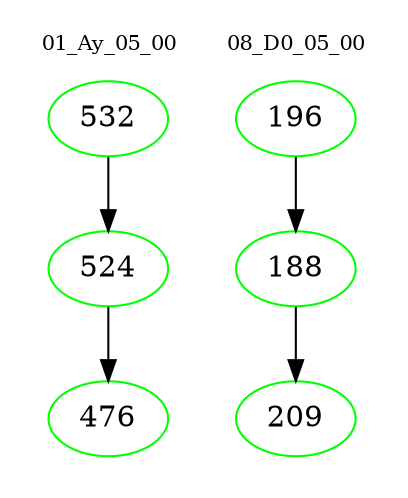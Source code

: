 digraph{
subgraph cluster_0 {
color = white
label = "01_Ay_05_00";
fontsize=10;
T0_532 [label="532", color="green"]
T0_532 -> T0_524 [color="black"]
T0_524 [label="524", color="green"]
T0_524 -> T0_476 [color="black"]
T0_476 [label="476", color="green"]
}
subgraph cluster_1 {
color = white
label = "08_D0_05_00";
fontsize=10;
T1_196 [label="196", color="green"]
T1_196 -> T1_188 [color="black"]
T1_188 [label="188", color="green"]
T1_188 -> T1_209 [color="black"]
T1_209 [label="209", color="green"]
}
}
